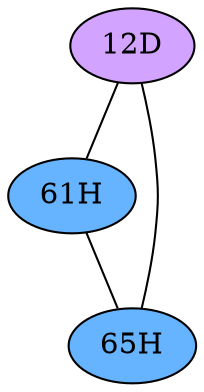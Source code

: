 // The Round Table
graph {
	"12D" [fillcolor="#D3A4FF" style=radial]
	"61H" [fillcolor="#66B3FF" style=radial]
	"12D" -- "61H" [penwidth=1]
	"12D" [fillcolor="#D3A4FF" style=radial]
	"65H" [fillcolor="#66B3FF" style=radial]
	"12D" -- "65H" [penwidth=1]
	"61H" [fillcolor="#66B3FF" style=radial]
	"65H" [fillcolor="#66B3FF" style=radial]
	"61H" -- "65H" [penwidth=1]
}
